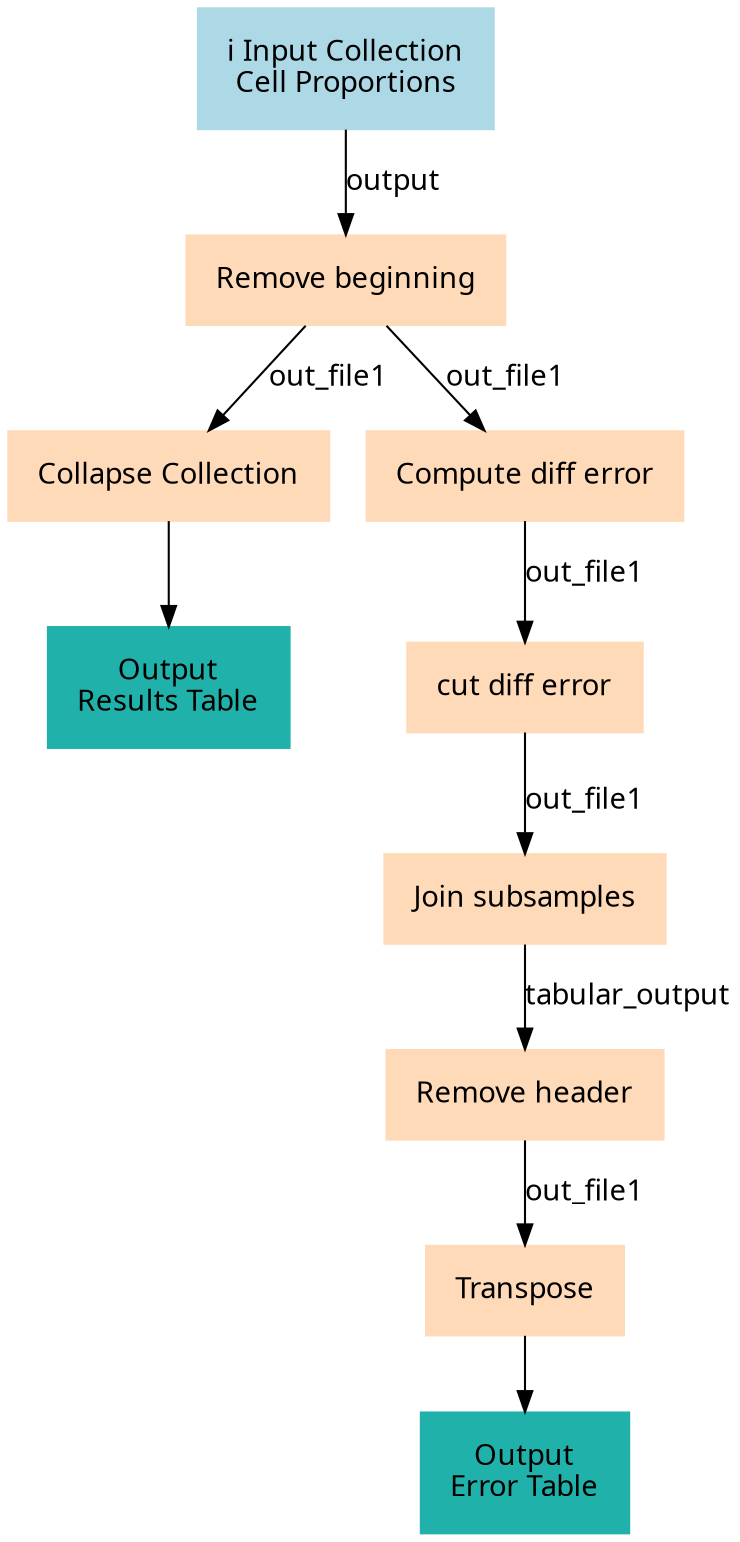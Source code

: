 digraph main {
  node [fontname="Atkinson Hyperlegible", shape=box, color=white,style=filled,color=peachpuff,margin="0.2,0.2"];
  edge [fontname="Atkinson Hyperlegible"];
  0[color=lightblue,label="ℹ️ Input Collection\nCell Proportions"]
  1[label="Remove beginning"]
  0 -> 1 [label="output"]
  2[label="Collapse Collection"]
  1 -> 2 [label="out_file1"]
  k16dc33037544448d8dbecad8ec816a45[color=lightseagreen,label="Output\nResults Table"]
  2 -> k16dc33037544448d8dbecad8ec816a45
  3[label="Compute diff error"]
  1 -> 3 [label="out_file1"]
  4[label="cut diff error"]
  3 -> 4 [label="out_file1"]
  5[label="Join subsamples"]
  4 -> 5 [label="out_file1"]
  6[label="Remove header"]
  5 -> 6 [label="tabular_output"]
  7[label="Transpose"]
  6 -> 7 [label="out_file1"]
  k02e8552833274ce8a51499d7886a0839[color=lightseagreen,label="Output\nError Table"]
  7 -> k02e8552833274ce8a51499d7886a0839
}
